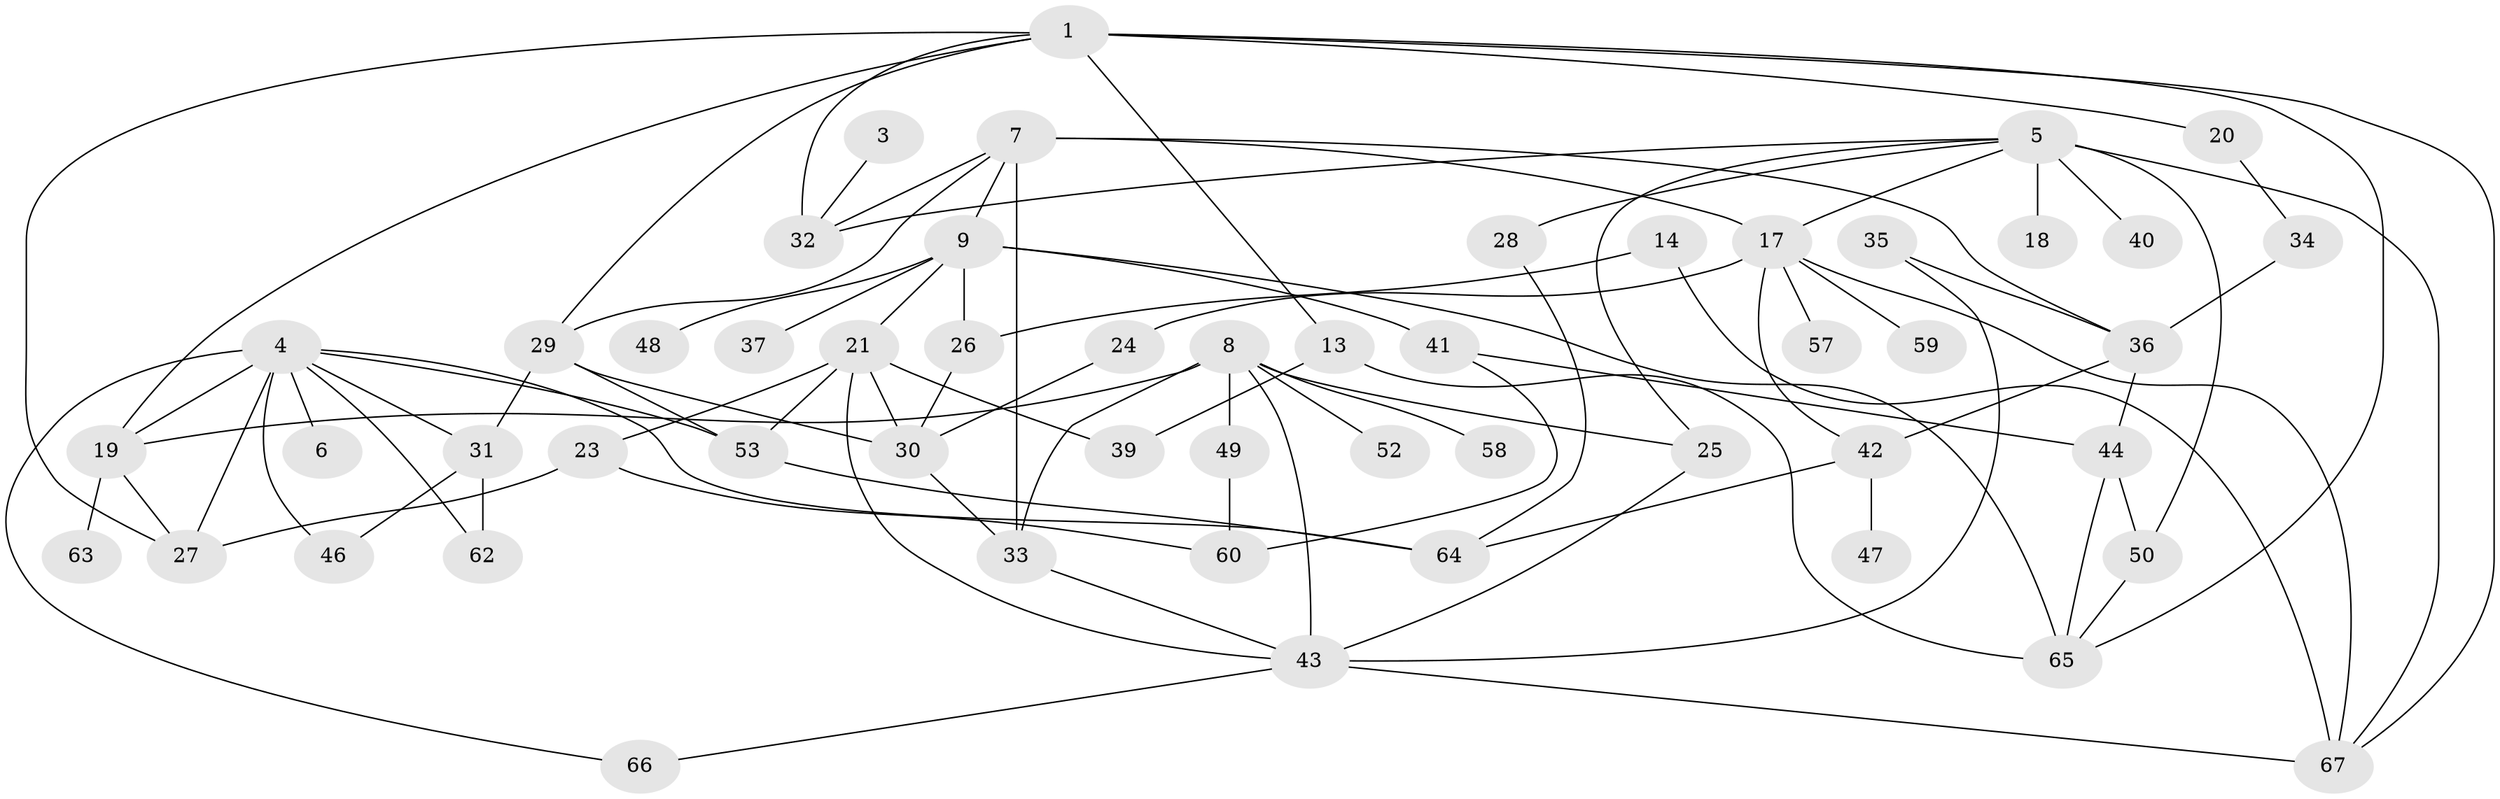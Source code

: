 // original degree distribution, {3: 0.2462686567164179, 0: 0.08208955223880597, 1: 0.22388059701492538, 4: 0.12686567164179105, 2: 0.23134328358208955, 5: 0.06716417910447761, 6: 0.022388059701492536}
// Generated by graph-tools (version 1.1) at 2025/33/03/09/25 02:33:56]
// undirected, 53 vertices, 91 edges
graph export_dot {
graph [start="1"]
  node [color=gray90,style=filled];
  1;
  3;
  4;
  5;
  6;
  7;
  8;
  9;
  13;
  14;
  17;
  18;
  19;
  20;
  21;
  23;
  24;
  25;
  26;
  27;
  28;
  29;
  30;
  31;
  32;
  33;
  34;
  35;
  36;
  37;
  39;
  40;
  41;
  42;
  43;
  44;
  46;
  47;
  48;
  49;
  50;
  52;
  53;
  57;
  58;
  59;
  60;
  62;
  63;
  64;
  65;
  66;
  67;
  1 -- 13 [weight=1.0];
  1 -- 19 [weight=1.0];
  1 -- 20 [weight=1.0];
  1 -- 27 [weight=1.0];
  1 -- 29 [weight=1.0];
  1 -- 32 [weight=1.0];
  1 -- 65 [weight=1.0];
  1 -- 67 [weight=1.0];
  3 -- 32 [weight=1.0];
  4 -- 6 [weight=1.0];
  4 -- 19 [weight=1.0];
  4 -- 27 [weight=2.0];
  4 -- 31 [weight=1.0];
  4 -- 46 [weight=1.0];
  4 -- 53 [weight=1.0];
  4 -- 62 [weight=1.0];
  4 -- 64 [weight=1.0];
  4 -- 66 [weight=1.0];
  5 -- 17 [weight=1.0];
  5 -- 18 [weight=1.0];
  5 -- 25 [weight=1.0];
  5 -- 28 [weight=1.0];
  5 -- 32 [weight=1.0];
  5 -- 40 [weight=2.0];
  5 -- 50 [weight=1.0];
  5 -- 67 [weight=1.0];
  7 -- 9 [weight=1.0];
  7 -- 17 [weight=1.0];
  7 -- 29 [weight=1.0];
  7 -- 32 [weight=1.0];
  7 -- 33 [weight=1.0];
  7 -- 36 [weight=1.0];
  8 -- 19 [weight=1.0];
  8 -- 25 [weight=1.0];
  8 -- 33 [weight=1.0];
  8 -- 43 [weight=1.0];
  8 -- 49 [weight=1.0];
  8 -- 52 [weight=1.0];
  8 -- 58 [weight=1.0];
  9 -- 21 [weight=1.0];
  9 -- 26 [weight=1.0];
  9 -- 37 [weight=1.0];
  9 -- 41 [weight=1.0];
  9 -- 48 [weight=1.0];
  9 -- 65 [weight=1.0];
  13 -- 39 [weight=1.0];
  13 -- 65 [weight=1.0];
  14 -- 26 [weight=1.0];
  14 -- 67 [weight=1.0];
  17 -- 24 [weight=1.0];
  17 -- 42 [weight=1.0];
  17 -- 57 [weight=1.0];
  17 -- 59 [weight=1.0];
  17 -- 67 [weight=1.0];
  19 -- 27 [weight=1.0];
  19 -- 63 [weight=1.0];
  20 -- 34 [weight=1.0];
  21 -- 23 [weight=2.0];
  21 -- 30 [weight=1.0];
  21 -- 39 [weight=1.0];
  21 -- 43 [weight=1.0];
  21 -- 53 [weight=1.0];
  23 -- 27 [weight=1.0];
  23 -- 60 [weight=1.0];
  24 -- 30 [weight=1.0];
  25 -- 43 [weight=1.0];
  26 -- 30 [weight=2.0];
  28 -- 64 [weight=1.0];
  29 -- 30 [weight=1.0];
  29 -- 31 [weight=1.0];
  29 -- 53 [weight=1.0];
  30 -- 33 [weight=1.0];
  31 -- 46 [weight=1.0];
  31 -- 62 [weight=2.0];
  33 -- 43 [weight=1.0];
  34 -- 36 [weight=1.0];
  35 -- 36 [weight=1.0];
  35 -- 43 [weight=1.0];
  36 -- 42 [weight=1.0];
  36 -- 44 [weight=1.0];
  41 -- 44 [weight=1.0];
  41 -- 60 [weight=1.0];
  42 -- 47 [weight=1.0];
  42 -- 64 [weight=1.0];
  43 -- 66 [weight=1.0];
  43 -- 67 [weight=1.0];
  44 -- 50 [weight=1.0];
  44 -- 65 [weight=1.0];
  49 -- 60 [weight=1.0];
  50 -- 65 [weight=1.0];
  53 -- 64 [weight=1.0];
}
